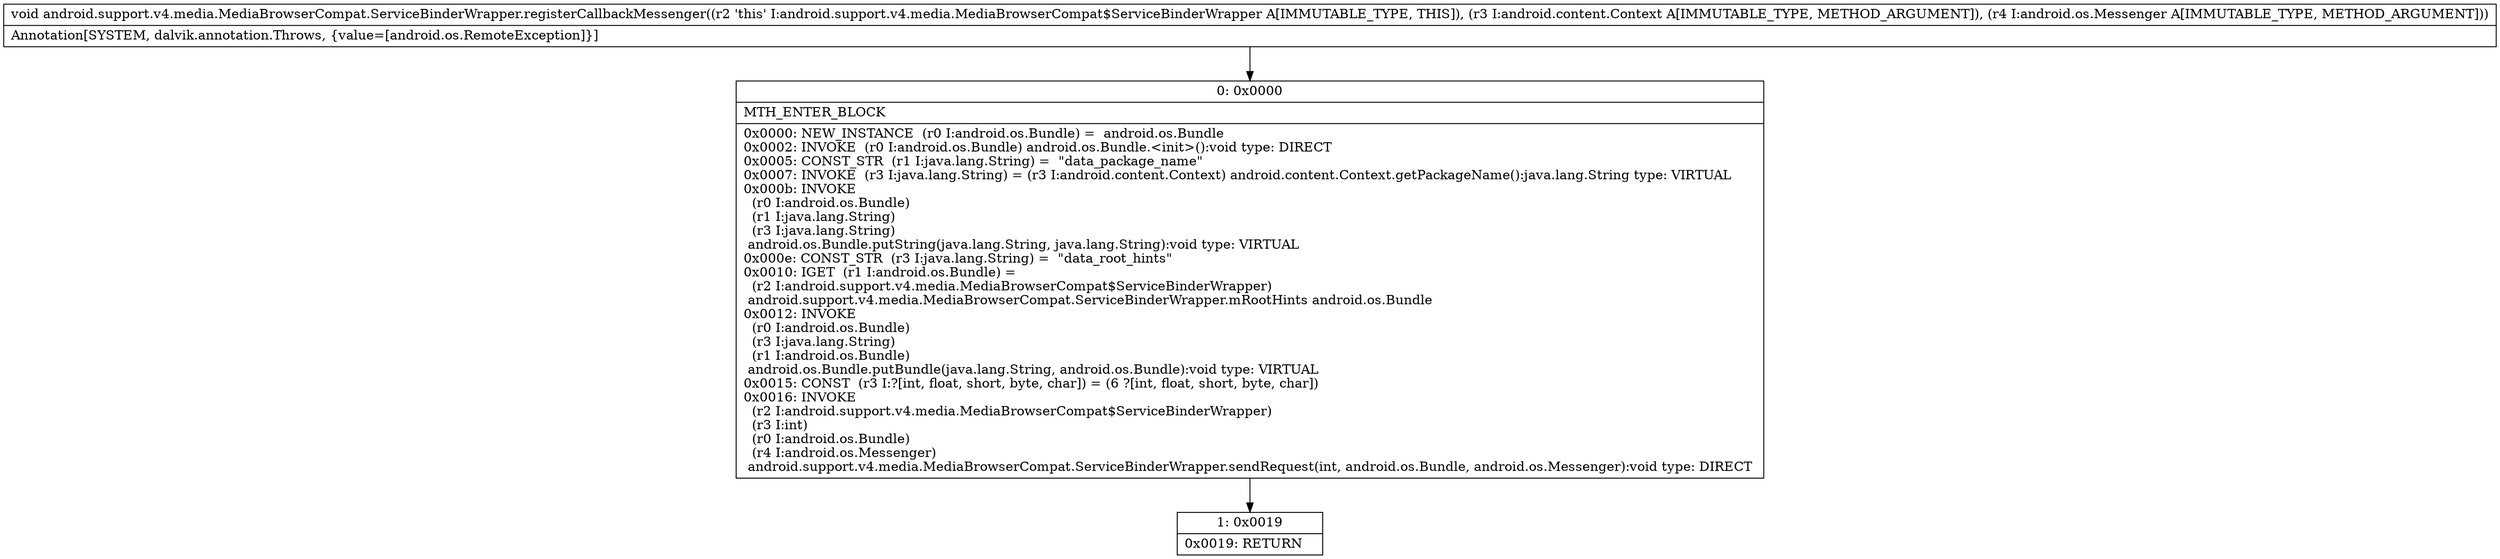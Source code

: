 digraph "CFG forandroid.support.v4.media.MediaBrowserCompat.ServiceBinderWrapper.registerCallbackMessenger(Landroid\/content\/Context;Landroid\/os\/Messenger;)V" {
Node_0 [shape=record,label="{0\:\ 0x0000|MTH_ENTER_BLOCK\l|0x0000: NEW_INSTANCE  (r0 I:android.os.Bundle) =  android.os.Bundle \l0x0002: INVOKE  (r0 I:android.os.Bundle) android.os.Bundle.\<init\>():void type: DIRECT \l0x0005: CONST_STR  (r1 I:java.lang.String) =  \"data_package_name\" \l0x0007: INVOKE  (r3 I:java.lang.String) = (r3 I:android.content.Context) android.content.Context.getPackageName():java.lang.String type: VIRTUAL \l0x000b: INVOKE  \l  (r0 I:android.os.Bundle)\l  (r1 I:java.lang.String)\l  (r3 I:java.lang.String)\l android.os.Bundle.putString(java.lang.String, java.lang.String):void type: VIRTUAL \l0x000e: CONST_STR  (r3 I:java.lang.String) =  \"data_root_hints\" \l0x0010: IGET  (r1 I:android.os.Bundle) = \l  (r2 I:android.support.v4.media.MediaBrowserCompat$ServiceBinderWrapper)\l android.support.v4.media.MediaBrowserCompat.ServiceBinderWrapper.mRootHints android.os.Bundle \l0x0012: INVOKE  \l  (r0 I:android.os.Bundle)\l  (r3 I:java.lang.String)\l  (r1 I:android.os.Bundle)\l android.os.Bundle.putBundle(java.lang.String, android.os.Bundle):void type: VIRTUAL \l0x0015: CONST  (r3 I:?[int, float, short, byte, char]) = (6 ?[int, float, short, byte, char]) \l0x0016: INVOKE  \l  (r2 I:android.support.v4.media.MediaBrowserCompat$ServiceBinderWrapper)\l  (r3 I:int)\l  (r0 I:android.os.Bundle)\l  (r4 I:android.os.Messenger)\l android.support.v4.media.MediaBrowserCompat.ServiceBinderWrapper.sendRequest(int, android.os.Bundle, android.os.Messenger):void type: DIRECT \l}"];
Node_1 [shape=record,label="{1\:\ 0x0019|0x0019: RETURN   \l}"];
MethodNode[shape=record,label="{void android.support.v4.media.MediaBrowserCompat.ServiceBinderWrapper.registerCallbackMessenger((r2 'this' I:android.support.v4.media.MediaBrowserCompat$ServiceBinderWrapper A[IMMUTABLE_TYPE, THIS]), (r3 I:android.content.Context A[IMMUTABLE_TYPE, METHOD_ARGUMENT]), (r4 I:android.os.Messenger A[IMMUTABLE_TYPE, METHOD_ARGUMENT]))  | Annotation[SYSTEM, dalvik.annotation.Throws, \{value=[android.os.RemoteException]\}]\l}"];
MethodNode -> Node_0;
Node_0 -> Node_1;
}

